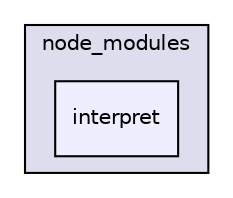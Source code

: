 digraph "gulp-src/node_modules/gulp/node_modules/interpret" {
  compound=true
  node [ fontsize="10", fontname="Helvetica"];
  edge [ labelfontsize="10", labelfontname="Helvetica"];
  subgraph clusterdir_826188f3bbde588cc1b964b52c7e8781 {
    graph [ bgcolor="#ddddee", pencolor="black", label="node_modules" fontname="Helvetica", fontsize="10", URL="dir_826188f3bbde588cc1b964b52c7e8781.html"]
  dir_88313bc903cda7bcece6ed4c6226533b [shape=box, label="interpret", style="filled", fillcolor="#eeeeff", pencolor="black", URL="dir_88313bc903cda7bcece6ed4c6226533b.html"];
  }
}
